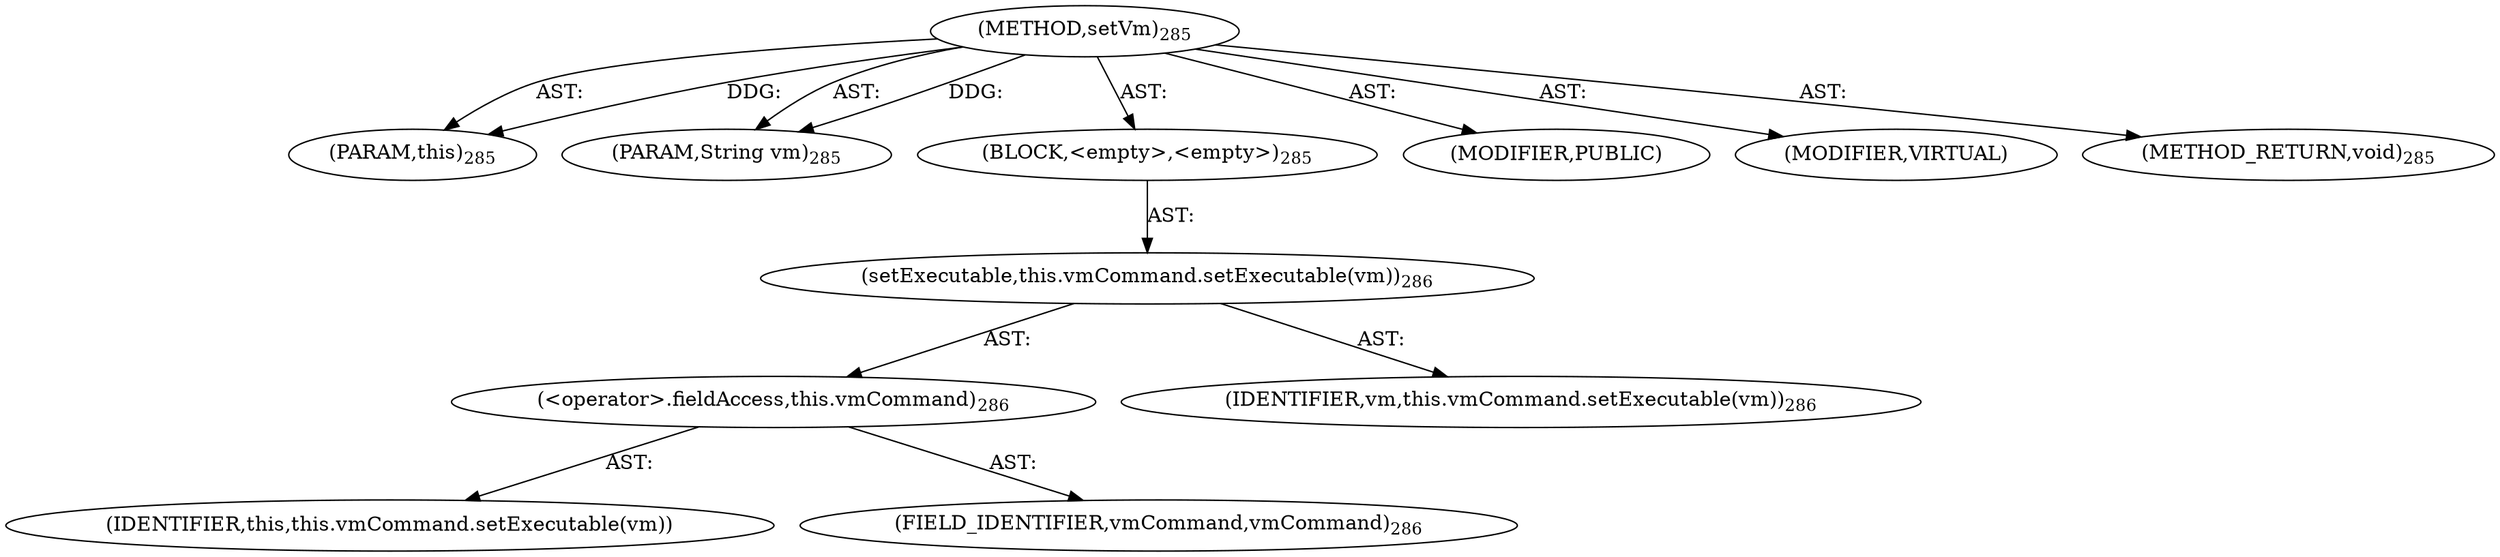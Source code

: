 digraph "setVm" {  
"111669149710" [label = <(METHOD,setVm)<SUB>285</SUB>> ]
"115964117019" [label = <(PARAM,this)<SUB>285</SUB>> ]
"115964117020" [label = <(PARAM,String vm)<SUB>285</SUB>> ]
"25769803808" [label = <(BLOCK,&lt;empty&gt;,&lt;empty&gt;)<SUB>285</SUB>> ]
"30064771227" [label = <(setExecutable,this.vmCommand.setExecutable(vm))<SUB>286</SUB>> ]
"30064771228" [label = <(&lt;operator&gt;.fieldAccess,this.vmCommand)<SUB>286</SUB>> ]
"68719476872" [label = <(IDENTIFIER,this,this.vmCommand.setExecutable(vm))> ]
"55834574878" [label = <(FIELD_IDENTIFIER,vmCommand,vmCommand)<SUB>286</SUB>> ]
"68719476873" [label = <(IDENTIFIER,vm,this.vmCommand.setExecutable(vm))<SUB>286</SUB>> ]
"133143986215" [label = <(MODIFIER,PUBLIC)> ]
"133143986216" [label = <(MODIFIER,VIRTUAL)> ]
"128849018894" [label = <(METHOD_RETURN,void)<SUB>285</SUB>> ]
  "111669149710" -> "115964117019"  [ label = "AST: "] 
  "111669149710" -> "115964117020"  [ label = "AST: "] 
  "111669149710" -> "25769803808"  [ label = "AST: "] 
  "111669149710" -> "133143986215"  [ label = "AST: "] 
  "111669149710" -> "133143986216"  [ label = "AST: "] 
  "111669149710" -> "128849018894"  [ label = "AST: "] 
  "25769803808" -> "30064771227"  [ label = "AST: "] 
  "30064771227" -> "30064771228"  [ label = "AST: "] 
  "30064771227" -> "68719476873"  [ label = "AST: "] 
  "30064771228" -> "68719476872"  [ label = "AST: "] 
  "30064771228" -> "55834574878"  [ label = "AST: "] 
  "111669149710" -> "115964117019"  [ label = "DDG: "] 
  "111669149710" -> "115964117020"  [ label = "DDG: "] 
}
